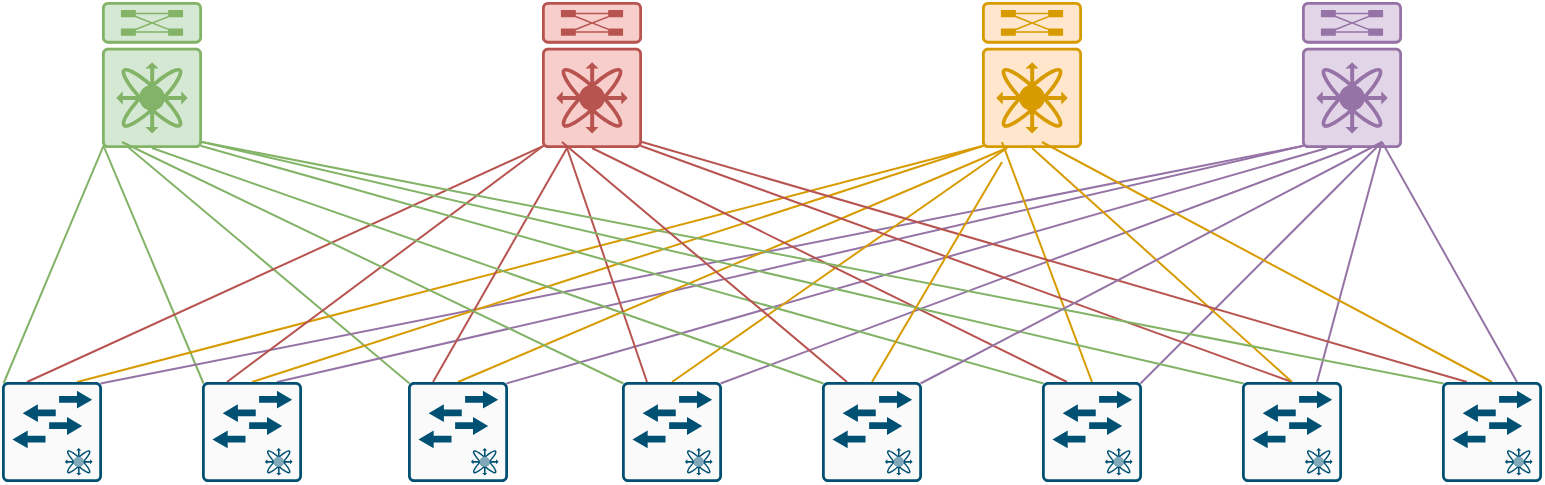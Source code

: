 <mxfile version="15.4.1" type="github">
  <diagram id="6a731a19-8d31-9384-78a2-239565b7b9f0" name="Page-1">
    <mxGraphModel dx="569" dy="336" grid="1" gridSize="10" guides="1" tooltips="1" connect="1" arrows="1" fold="1" page="1" pageScale="1" pageWidth="827" pageHeight="1169" background="none" math="0" shadow="0">
      <root>
        <mxCell id="0" />
        <mxCell id="1" parent="0" />
        <mxCell id="3kqQT6RWji3-RZDaB6ga-2262" value="" style="sketch=0;points=[[0.015,0.015,0],[0.985,0.015,0],[0.985,0.985,0],[0.015,0.985,0],[0.25,0,0],[0.5,0,0],[0.75,0,0],[1,0.25,0],[1,0.5,0],[1,0.75,0],[0.75,1,0],[0.5,1,0],[0.25,1,0],[0,0.75,0],[0,0.5,0],[0,0.25,0]];verticalLabelPosition=bottom;html=1;verticalAlign=top;aspect=fixed;align=center;pointerEvents=1;shape=mxgraph.cisco19.rect;prIcon=nexus_7k;fillColor=#f8cecc;strokeColor=#b85450;" vertex="1" parent="1">
          <mxGeometry x="290" y="230" width="50" height="73" as="geometry" />
        </mxCell>
        <mxCell id="3kqQT6RWji3-RZDaB6ga-2280" style="edgeStyle=none;rounded=0;orthogonalLoop=1;jettySize=auto;html=1;exitX=0.015;exitY=0.985;exitDx=0;exitDy=0;exitPerimeter=0;entryX=0.015;entryY=0.015;entryDx=0;entryDy=0;entryPerimeter=0;endArrow=none;endFill=0;fillColor=#d5e8d4;strokeColor=#82b366;" edge="1" parent="1" source="3kqQT6RWji3-RZDaB6ga-2263" target="3kqQT6RWji3-RZDaB6ga-2266">
          <mxGeometry relative="1" as="geometry" />
        </mxCell>
        <mxCell id="3kqQT6RWji3-RZDaB6ga-2281" style="edgeStyle=none;rounded=0;orthogonalLoop=1;jettySize=auto;html=1;exitX=0.015;exitY=0.985;exitDx=0;exitDy=0;exitPerimeter=0;entryX=0.015;entryY=0.015;entryDx=0;entryDy=0;entryPerimeter=0;endArrow=none;endFill=0;fillColor=#d5e8d4;strokeColor=#82b366;" edge="1" parent="1" source="3kqQT6RWji3-RZDaB6ga-2263" target="3kqQT6RWji3-RZDaB6ga-2271">
          <mxGeometry relative="1" as="geometry" />
        </mxCell>
        <mxCell id="3kqQT6RWji3-RZDaB6ga-2283" style="edgeStyle=none;rounded=0;orthogonalLoop=1;jettySize=auto;html=1;exitX=0.2;exitY=0.959;exitDx=0;exitDy=0;exitPerimeter=0;entryX=0.015;entryY=0.015;entryDx=0;entryDy=0;entryPerimeter=0;endArrow=none;endFill=0;fillColor=#d5e8d4;strokeColor=#82b366;" edge="1" parent="1" source="3kqQT6RWji3-RZDaB6ga-2263" target="3kqQT6RWji3-RZDaB6ga-2272">
          <mxGeometry relative="1" as="geometry" />
        </mxCell>
        <mxCell id="3kqQT6RWji3-RZDaB6ga-2263" value="" style="sketch=0;points=[[0.015,0.015,0],[0.985,0.015,0],[0.985,0.985,0],[0.015,0.985,0],[0.25,0,0],[0.5,0,0],[0.75,0,0],[1,0.25,0],[1,0.5,0],[1,0.75,0],[0.75,1,0],[0.5,1,0],[0.25,1,0],[0,0.75,0],[0,0.5,0],[0,0.25,0]];verticalLabelPosition=bottom;html=1;verticalAlign=top;aspect=fixed;align=center;pointerEvents=1;shape=mxgraph.cisco19.rect;prIcon=nexus_7k;fillColor=#d5e8d4;strokeColor=#82b366;" vertex="1" parent="1">
          <mxGeometry x="70" y="230" width="50" height="73" as="geometry" />
        </mxCell>
        <mxCell id="3kqQT6RWji3-RZDaB6ga-2264" value="" style="sketch=0;points=[[0.015,0.015,0],[0.985,0.015,0],[0.985,0.985,0],[0.015,0.985,0],[0.25,0,0],[0.5,0,0],[0.75,0,0],[1,0.25,0],[1,0.5,0],[1,0.75,0],[0.75,1,0],[0.5,1,0],[0.25,1,0],[0,0.75,0],[0,0.5,0],[0,0.25,0]];verticalLabelPosition=bottom;html=1;verticalAlign=top;aspect=fixed;align=center;pointerEvents=1;shape=mxgraph.cisco19.rect;prIcon=nexus_7k;fillColor=#ffe6cc;strokeColor=#d79b00;" vertex="1" parent="1">
          <mxGeometry x="510" y="230" width="50" height="73" as="geometry" />
        </mxCell>
        <mxCell id="3kqQT6RWji3-RZDaB6ga-2265" value="" style="sketch=0;points=[[0.015,0.015,0],[0.985,0.015,0],[0.985,0.985,0],[0.015,0.985,0],[0.25,0,0],[0.5,0,0],[0.75,0,0],[1,0.25,0],[1,0.5,0],[1,0.75,0],[0.75,1,0],[0.5,1,0],[0.25,1,0],[0,0.75,0],[0,0.5,0],[0,0.25,0]];verticalLabelPosition=bottom;html=1;verticalAlign=top;aspect=fixed;align=center;pointerEvents=1;shape=mxgraph.cisco19.rect;prIcon=nexus_7k;fillColor=#e1d5e7;strokeColor=#9673a6;" vertex="1" parent="1">
          <mxGeometry x="670" y="230" width="50" height="73" as="geometry" />
        </mxCell>
        <mxCell id="3kqQT6RWji3-RZDaB6ga-2289" style="edgeStyle=none;rounded=0;orthogonalLoop=1;jettySize=auto;html=1;exitX=0.25;exitY=0;exitDx=0;exitDy=0;exitPerimeter=0;entryX=0.015;entryY=0.985;entryDx=0;entryDy=0;entryPerimeter=0;endArrow=none;endFill=0;fillColor=#f8cecc;strokeColor=#b85450;" edge="1" parent="1" source="3kqQT6RWji3-RZDaB6ga-2266" target="3kqQT6RWji3-RZDaB6ga-2262">
          <mxGeometry relative="1" as="geometry" />
        </mxCell>
        <mxCell id="3kqQT6RWji3-RZDaB6ga-2290" style="edgeStyle=none;rounded=0;orthogonalLoop=1;jettySize=auto;html=1;exitX=0.75;exitY=0;exitDx=0;exitDy=0;exitPerimeter=0;entryX=0.015;entryY=0.985;entryDx=0;entryDy=0;entryPerimeter=0;endArrow=none;endFill=0;fillColor=#ffe6cc;strokeColor=#d79b00;" edge="1" parent="1" source="3kqQT6RWji3-RZDaB6ga-2266" target="3kqQT6RWji3-RZDaB6ga-2264">
          <mxGeometry relative="1" as="geometry" />
        </mxCell>
        <mxCell id="3kqQT6RWji3-RZDaB6ga-2291" style="edgeStyle=none;rounded=0;orthogonalLoop=1;jettySize=auto;html=1;exitX=0.985;exitY=0.015;exitDx=0;exitDy=0;exitPerimeter=0;entryX=0.015;entryY=0.985;entryDx=0;entryDy=0;entryPerimeter=0;endArrow=none;endFill=0;fillColor=#e1d5e7;strokeColor=#9673a6;" edge="1" parent="1" source="3kqQT6RWji3-RZDaB6ga-2266" target="3kqQT6RWji3-RZDaB6ga-2265">
          <mxGeometry relative="1" as="geometry" />
        </mxCell>
        <mxCell id="3kqQT6RWji3-RZDaB6ga-2266" value="" style="sketch=0;points=[[0.015,0.015,0],[0.985,0.015,0],[0.985,0.985,0],[0.015,0.985,0],[0.25,0,0],[0.5,0,0],[0.75,0,0],[1,0.25,0],[1,0.5,0],[1,0.75,0],[0.75,1,0],[0.5,1,0],[0.25,1,0],[0,0.75,0],[0,0.5,0],[0,0.25,0]];verticalLabelPosition=bottom;html=1;verticalAlign=top;aspect=fixed;align=center;pointerEvents=1;shape=mxgraph.cisco19.rect;prIcon=nexus_5k;fillColor=#FAFAFA;strokeColor=#005073;" vertex="1" parent="1">
          <mxGeometry x="20" y="420" width="50" height="50" as="geometry" />
        </mxCell>
        <mxCell id="3kqQT6RWji3-RZDaB6ga-2292" style="edgeStyle=none;rounded=0;orthogonalLoop=1;jettySize=auto;html=1;exitX=0.25;exitY=0;exitDx=0;exitDy=0;exitPerimeter=0;entryX=0.015;entryY=0.985;entryDx=0;entryDy=0;entryPerimeter=0;endArrow=none;endFill=0;fillColor=#f8cecc;strokeColor=#b85450;" edge="1" parent="1" source="3kqQT6RWji3-RZDaB6ga-2271" target="3kqQT6RWji3-RZDaB6ga-2262">
          <mxGeometry relative="1" as="geometry" />
        </mxCell>
        <mxCell id="3kqQT6RWji3-RZDaB6ga-2293" style="edgeStyle=none;rounded=0;orthogonalLoop=1;jettySize=auto;html=1;exitX=0.5;exitY=0;exitDx=0;exitDy=0;exitPerimeter=0;entryX=0.015;entryY=0.985;entryDx=0;entryDy=0;entryPerimeter=0;endArrow=none;endFill=0;fillColor=#ffe6cc;strokeColor=#d79b00;" edge="1" parent="1" source="3kqQT6RWji3-RZDaB6ga-2271" target="3kqQT6RWji3-RZDaB6ga-2264">
          <mxGeometry relative="1" as="geometry" />
        </mxCell>
        <mxCell id="3kqQT6RWji3-RZDaB6ga-2294" style="edgeStyle=none;rounded=0;orthogonalLoop=1;jettySize=auto;html=1;exitX=0.75;exitY=0;exitDx=0;exitDy=0;exitPerimeter=0;entryX=0.015;entryY=0.985;entryDx=0;entryDy=0;entryPerimeter=0;endArrow=none;endFill=0;fillColor=#e1d5e7;strokeColor=#9673a6;" edge="1" parent="1" source="3kqQT6RWji3-RZDaB6ga-2271" target="3kqQT6RWji3-RZDaB6ga-2265">
          <mxGeometry relative="1" as="geometry" />
        </mxCell>
        <mxCell id="3kqQT6RWji3-RZDaB6ga-2271" value="" style="sketch=0;points=[[0.015,0.015,0],[0.985,0.015,0],[0.985,0.985,0],[0.015,0.985,0],[0.25,0,0],[0.5,0,0],[0.75,0,0],[1,0.25,0],[1,0.5,0],[1,0.75,0],[0.75,1,0],[0.5,1,0],[0.25,1,0],[0,0.75,0],[0,0.5,0],[0,0.25,0]];verticalLabelPosition=bottom;html=1;verticalAlign=top;aspect=fixed;align=center;pointerEvents=1;shape=mxgraph.cisco19.rect;prIcon=nexus_5k;fillColor=#FAFAFA;strokeColor=#005073;" vertex="1" parent="1">
          <mxGeometry x="120" y="420" width="50" height="50" as="geometry" />
        </mxCell>
        <mxCell id="3kqQT6RWji3-RZDaB6ga-2295" style="edgeStyle=none;rounded=0;orthogonalLoop=1;jettySize=auto;html=1;exitX=0.25;exitY=0;exitDx=0;exitDy=0;exitPerimeter=0;entryX=0.25;entryY=1;entryDx=0;entryDy=0;entryPerimeter=0;endArrow=none;endFill=0;fillColor=#f8cecc;strokeColor=#b85450;" edge="1" parent="1" source="3kqQT6RWji3-RZDaB6ga-2272" target="3kqQT6RWji3-RZDaB6ga-2262">
          <mxGeometry relative="1" as="geometry" />
        </mxCell>
        <mxCell id="3kqQT6RWji3-RZDaB6ga-2301" style="edgeStyle=none;rounded=0;orthogonalLoop=1;jettySize=auto;html=1;exitX=0.5;exitY=0;exitDx=0;exitDy=0;exitPerimeter=0;entryX=0.25;entryY=1;entryDx=0;entryDy=0;entryPerimeter=0;endArrow=none;endFill=0;fillColor=#ffe6cc;strokeColor=#d79b00;" edge="1" parent="1" source="3kqQT6RWji3-RZDaB6ga-2272" target="3kqQT6RWji3-RZDaB6ga-2264">
          <mxGeometry relative="1" as="geometry" />
        </mxCell>
        <mxCell id="3kqQT6RWji3-RZDaB6ga-2302" style="edgeStyle=none;rounded=0;orthogonalLoop=1;jettySize=auto;html=1;exitX=0.985;exitY=0.015;exitDx=0;exitDy=0;exitPerimeter=0;entryX=0.25;entryY=1;entryDx=0;entryDy=0;entryPerimeter=0;endArrow=none;endFill=0;fillColor=#e1d5e7;strokeColor=#9673a6;" edge="1" parent="1" source="3kqQT6RWji3-RZDaB6ga-2272" target="3kqQT6RWji3-RZDaB6ga-2265">
          <mxGeometry relative="1" as="geometry" />
        </mxCell>
        <mxCell id="3kqQT6RWji3-RZDaB6ga-2272" value="" style="sketch=0;points=[[0.015,0.015,0],[0.985,0.015,0],[0.985,0.985,0],[0.015,0.985,0],[0.25,0,0],[0.5,0,0],[0.75,0,0],[1,0.25,0],[1,0.5,0],[1,0.75,0],[0.75,1,0],[0.5,1,0],[0.25,1,0],[0,0.75,0],[0,0.5,0],[0,0.25,0]];verticalLabelPosition=bottom;html=1;verticalAlign=top;aspect=fixed;align=center;pointerEvents=1;shape=mxgraph.cisco19.rect;prIcon=nexus_5k;fillColor=#FAFAFA;strokeColor=#005073;" vertex="1" parent="1">
          <mxGeometry x="223" y="420" width="50" height="50" as="geometry" />
        </mxCell>
        <mxCell id="3kqQT6RWji3-RZDaB6ga-2284" style="edgeStyle=none;rounded=0;orthogonalLoop=1;jettySize=auto;html=1;exitX=0.015;exitY=0.015;exitDx=0;exitDy=0;exitPerimeter=0;endArrow=none;endFill=0;fillColor=#d5e8d4;strokeColor=#82b366;" edge="1" parent="1" source="3kqQT6RWji3-RZDaB6ga-2273">
          <mxGeometry relative="1" as="geometry">
            <mxPoint x="80" y="300" as="targetPoint" />
          </mxGeometry>
        </mxCell>
        <mxCell id="3kqQT6RWji3-RZDaB6ga-2296" style="edgeStyle=none;rounded=0;orthogonalLoop=1;jettySize=auto;html=1;exitX=0.25;exitY=0;exitDx=0;exitDy=0;exitPerimeter=0;endArrow=none;endFill=0;entryX=0.25;entryY=1;entryDx=0;entryDy=0;entryPerimeter=0;fillColor=#f8cecc;strokeColor=#b85450;" edge="1" parent="1" source="3kqQT6RWji3-RZDaB6ga-2273" target="3kqQT6RWji3-RZDaB6ga-2262">
          <mxGeometry relative="1" as="geometry">
            <mxPoint x="310" y="310" as="targetPoint" />
          </mxGeometry>
        </mxCell>
        <mxCell id="3kqQT6RWji3-RZDaB6ga-2303" style="edgeStyle=none;rounded=0;orthogonalLoop=1;jettySize=auto;html=1;exitX=0.5;exitY=0;exitDx=0;exitDy=0;exitPerimeter=0;entryX=0.25;entryY=1;entryDx=0;entryDy=0;entryPerimeter=0;endArrow=none;endFill=0;fillColor=#ffe6cc;strokeColor=#d79b00;" edge="1" parent="1" source="3kqQT6RWji3-RZDaB6ga-2273" target="3kqQT6RWji3-RZDaB6ga-2264">
          <mxGeometry relative="1" as="geometry" />
        </mxCell>
        <mxCell id="3kqQT6RWji3-RZDaB6ga-2308" style="edgeStyle=none;rounded=0;orthogonalLoop=1;jettySize=auto;html=1;exitX=0.985;exitY=0.015;exitDx=0;exitDy=0;exitPerimeter=0;entryX=0.5;entryY=1;entryDx=0;entryDy=0;entryPerimeter=0;endArrow=none;endFill=0;fillColor=#e1d5e7;strokeColor=#9673a6;" edge="1" parent="1" source="3kqQT6RWji3-RZDaB6ga-2273" target="3kqQT6RWji3-RZDaB6ga-2265">
          <mxGeometry relative="1" as="geometry" />
        </mxCell>
        <mxCell id="3kqQT6RWji3-RZDaB6ga-2273" value="" style="sketch=0;points=[[0.015,0.015,0],[0.985,0.015,0],[0.985,0.985,0],[0.015,0.985,0],[0.25,0,0],[0.5,0,0],[0.75,0,0],[1,0.25,0],[1,0.5,0],[1,0.75,0],[0.75,1,0],[0.5,1,0],[0.25,1,0],[0,0.75,0],[0,0.5,0],[0,0.25,0]];verticalLabelPosition=bottom;html=1;verticalAlign=top;aspect=fixed;align=center;pointerEvents=1;shape=mxgraph.cisco19.rect;prIcon=nexus_5k;fillColor=#FAFAFA;strokeColor=#005073;" vertex="1" parent="1">
          <mxGeometry x="330" y="420" width="50" height="50" as="geometry" />
        </mxCell>
        <mxCell id="3kqQT6RWji3-RZDaB6ga-2286" style="edgeStyle=none;rounded=0;orthogonalLoop=1;jettySize=auto;html=1;exitX=0.015;exitY=0.015;exitDx=0;exitDy=0;exitPerimeter=0;entryX=0.985;entryY=0.985;entryDx=0;entryDy=0;entryPerimeter=0;endArrow=none;endFill=0;fillColor=#d5e8d4;strokeColor=#82b366;" edge="1" parent="1" source="3kqQT6RWji3-RZDaB6ga-2274" target="3kqQT6RWji3-RZDaB6ga-2263">
          <mxGeometry relative="1" as="geometry" />
        </mxCell>
        <mxCell id="3kqQT6RWji3-RZDaB6ga-2298" style="edgeStyle=none;rounded=0;orthogonalLoop=1;jettySize=auto;html=1;exitX=0.25;exitY=0;exitDx=0;exitDy=0;exitPerimeter=0;entryX=0.5;entryY=1;entryDx=0;entryDy=0;entryPerimeter=0;endArrow=none;endFill=0;fillColor=#f8cecc;strokeColor=#b85450;" edge="1" parent="1" source="3kqQT6RWji3-RZDaB6ga-2274" target="3kqQT6RWji3-RZDaB6ga-2262">
          <mxGeometry relative="1" as="geometry" />
        </mxCell>
        <mxCell id="3kqQT6RWji3-RZDaB6ga-2305" style="edgeStyle=none;rounded=0;orthogonalLoop=1;jettySize=auto;html=1;exitX=0.5;exitY=0;exitDx=0;exitDy=0;exitPerimeter=0;endArrow=none;endFill=0;fillColor=#ffe6cc;strokeColor=#d79b00;" edge="1" parent="1" source="3kqQT6RWji3-RZDaB6ga-2274">
          <mxGeometry relative="1" as="geometry">
            <mxPoint x="520" y="300" as="targetPoint" />
          </mxGeometry>
        </mxCell>
        <mxCell id="3kqQT6RWji3-RZDaB6ga-2310" style="edgeStyle=none;rounded=0;orthogonalLoop=1;jettySize=auto;html=1;exitX=0.985;exitY=0.015;exitDx=0;exitDy=0;exitPerimeter=0;endArrow=none;endFill=0;fillColor=#e1d5e7;strokeColor=#9673a6;" edge="1" parent="1" source="3kqQT6RWji3-RZDaB6ga-2274">
          <mxGeometry relative="1" as="geometry">
            <mxPoint x="710" y="300" as="targetPoint" />
          </mxGeometry>
        </mxCell>
        <mxCell id="3kqQT6RWji3-RZDaB6ga-2274" value="" style="sketch=0;points=[[0.015,0.015,0],[0.985,0.015,0],[0.985,0.985,0],[0.015,0.985,0],[0.25,0,0],[0.5,0,0],[0.75,0,0],[1,0.25,0],[1,0.5,0],[1,0.75,0],[0.75,1,0],[0.5,1,0],[0.25,1,0],[0,0.75,0],[0,0.5,0],[0,0.25,0]];verticalLabelPosition=bottom;html=1;verticalAlign=top;aspect=fixed;align=center;pointerEvents=1;shape=mxgraph.cisco19.rect;prIcon=nexus_5k;fillColor=#FAFAFA;strokeColor=#005073;" vertex="1" parent="1">
          <mxGeometry x="540" y="420" width="50" height="50" as="geometry" />
        </mxCell>
        <mxCell id="3kqQT6RWji3-RZDaB6ga-2287" style="edgeStyle=none;rounded=0;orthogonalLoop=1;jettySize=auto;html=1;exitX=0.015;exitY=0.015;exitDx=0;exitDy=0;exitPerimeter=0;endArrow=none;endFill=0;fillColor=#d5e8d4;strokeColor=#82b366;" edge="1" parent="1" source="3kqQT6RWji3-RZDaB6ga-2275">
          <mxGeometry relative="1" as="geometry">
            <mxPoint x="120" y="300" as="targetPoint" />
          </mxGeometry>
        </mxCell>
        <mxCell id="3kqQT6RWji3-RZDaB6ga-2299" style="edgeStyle=none;rounded=0;orthogonalLoop=1;jettySize=auto;html=1;exitX=0.5;exitY=0;exitDx=0;exitDy=0;exitPerimeter=0;entryX=0.985;entryY=0.985;entryDx=0;entryDy=0;entryPerimeter=0;endArrow=none;endFill=0;fillColor=#f8cecc;strokeColor=#b85450;" edge="1" parent="1" source="3kqQT6RWji3-RZDaB6ga-2275" target="3kqQT6RWji3-RZDaB6ga-2262">
          <mxGeometry relative="1" as="geometry" />
        </mxCell>
        <mxCell id="3kqQT6RWji3-RZDaB6ga-2306" style="edgeStyle=none;rounded=0;orthogonalLoop=1;jettySize=auto;html=1;exitX=0.5;exitY=0;exitDx=0;exitDy=0;exitPerimeter=0;entryX=0.5;entryY=1;entryDx=0;entryDy=0;entryPerimeter=0;endArrow=none;endFill=0;fillColor=#ffe6cc;strokeColor=#d79b00;" edge="1" parent="1" source="3kqQT6RWji3-RZDaB6ga-2275" target="3kqQT6RWji3-RZDaB6ga-2264">
          <mxGeometry relative="1" as="geometry" />
        </mxCell>
        <mxCell id="3kqQT6RWji3-RZDaB6ga-2311" style="edgeStyle=none;rounded=0;orthogonalLoop=1;jettySize=auto;html=1;exitX=0.75;exitY=0;exitDx=0;exitDy=0;exitPerimeter=0;endArrow=none;endFill=0;fillColor=#e1d5e7;strokeColor=#9673a6;" edge="1" parent="1" source="3kqQT6RWji3-RZDaB6ga-2275">
          <mxGeometry relative="1" as="geometry">
            <mxPoint x="710" y="300" as="targetPoint" />
          </mxGeometry>
        </mxCell>
        <mxCell id="3kqQT6RWji3-RZDaB6ga-2275" value="" style="sketch=0;points=[[0.015,0.015,0],[0.985,0.015,0],[0.985,0.985,0],[0.015,0.985,0],[0.25,0,0],[0.5,0,0],[0.75,0,0],[1,0.25,0],[1,0.5,0],[1,0.75,0],[0.75,1,0],[0.5,1,0],[0.25,1,0],[0,0.75,0],[0,0.5,0],[0,0.25,0]];verticalLabelPosition=bottom;html=1;verticalAlign=top;aspect=fixed;align=center;pointerEvents=1;shape=mxgraph.cisco19.rect;prIcon=nexus_5k;fillColor=#FAFAFA;strokeColor=#005073;" vertex="1" parent="1">
          <mxGeometry x="640" y="420" width="50" height="50" as="geometry" />
        </mxCell>
        <mxCell id="3kqQT6RWji3-RZDaB6ga-2288" style="edgeStyle=none;rounded=0;orthogonalLoop=1;jettySize=auto;html=1;exitX=0.015;exitY=0.015;exitDx=0;exitDy=0;exitPerimeter=0;endArrow=none;endFill=0;fillColor=#d5e8d4;strokeColor=#82b366;" edge="1" parent="1" source="3kqQT6RWji3-RZDaB6ga-2276">
          <mxGeometry relative="1" as="geometry">
            <mxPoint x="120" y="300" as="targetPoint" />
          </mxGeometry>
        </mxCell>
        <mxCell id="3kqQT6RWji3-RZDaB6ga-2300" style="edgeStyle=none;rounded=0;orthogonalLoop=1;jettySize=auto;html=1;exitX=0.25;exitY=0;exitDx=0;exitDy=0;exitPerimeter=0;endArrow=none;endFill=0;fillColor=#f8cecc;strokeColor=#b85450;" edge="1" parent="1" source="3kqQT6RWji3-RZDaB6ga-2276">
          <mxGeometry relative="1" as="geometry">
            <mxPoint x="340" y="300" as="targetPoint" />
          </mxGeometry>
        </mxCell>
        <mxCell id="3kqQT6RWji3-RZDaB6ga-2307" style="edgeStyle=none;rounded=0;orthogonalLoop=1;jettySize=auto;html=1;exitX=0.5;exitY=0;exitDx=0;exitDy=0;exitPerimeter=0;endArrow=none;endFill=0;fillColor=#ffe6cc;strokeColor=#d79b00;" edge="1" parent="1" source="3kqQT6RWji3-RZDaB6ga-2276">
          <mxGeometry relative="1" as="geometry">
            <mxPoint x="540" y="300" as="targetPoint" />
          </mxGeometry>
        </mxCell>
        <mxCell id="3kqQT6RWji3-RZDaB6ga-2312" style="edgeStyle=none;rounded=0;orthogonalLoop=1;jettySize=auto;html=1;exitX=0.75;exitY=0;exitDx=0;exitDy=0;exitPerimeter=0;endArrow=none;endFill=0;fillColor=#e1d5e7;strokeColor=#9673a6;" edge="1" parent="1" source="3kqQT6RWji3-RZDaB6ga-2276">
          <mxGeometry relative="1" as="geometry">
            <mxPoint x="710" y="300" as="targetPoint" />
          </mxGeometry>
        </mxCell>
        <mxCell id="3kqQT6RWji3-RZDaB6ga-2276" value="" style="sketch=0;points=[[0.015,0.015,0],[0.985,0.015,0],[0.985,0.985,0],[0.015,0.985,0],[0.25,0,0],[0.5,0,0],[0.75,0,0],[1,0.25,0],[1,0.5,0],[1,0.75,0],[0.75,1,0],[0.5,1,0],[0.25,1,0],[0,0.75,0],[0,0.5,0],[0,0.25,0]];verticalLabelPosition=bottom;html=1;verticalAlign=top;aspect=fixed;align=center;pointerEvents=1;shape=mxgraph.cisco19.rect;prIcon=nexus_5k;fillColor=#FAFAFA;strokeColor=#005073;" vertex="1" parent="1">
          <mxGeometry x="740" y="420" width="50" height="50" as="geometry" />
        </mxCell>
        <mxCell id="3kqQT6RWji3-RZDaB6ga-2285" style="edgeStyle=none;rounded=0;orthogonalLoop=1;jettySize=auto;html=1;exitX=0.015;exitY=0.015;exitDx=0;exitDy=0;exitPerimeter=0;entryX=0.5;entryY=1;entryDx=0;entryDy=0;entryPerimeter=0;endArrow=none;endFill=0;fillColor=#d5e8d4;strokeColor=#82b366;" edge="1" parent="1" source="3kqQT6RWji3-RZDaB6ga-2277" target="3kqQT6RWji3-RZDaB6ga-2263">
          <mxGeometry relative="1" as="geometry" />
        </mxCell>
        <mxCell id="3kqQT6RWji3-RZDaB6ga-2297" style="edgeStyle=none;rounded=0;orthogonalLoop=1;jettySize=auto;html=1;exitX=0.25;exitY=0;exitDx=0;exitDy=0;exitPerimeter=0;endArrow=none;endFill=0;fillColor=#f8cecc;strokeColor=#b85450;" edge="1" parent="1" source="3kqQT6RWji3-RZDaB6ga-2277">
          <mxGeometry relative="1" as="geometry">
            <mxPoint x="300" y="300" as="targetPoint" />
          </mxGeometry>
        </mxCell>
        <mxCell id="3kqQT6RWji3-RZDaB6ga-2304" style="edgeStyle=none;rounded=0;orthogonalLoop=1;jettySize=auto;html=1;exitX=0.5;exitY=0;exitDx=0;exitDy=0;exitPerimeter=0;endArrow=none;endFill=0;fillColor=#ffe6cc;strokeColor=#d79b00;" edge="1" parent="1" source="3kqQT6RWji3-RZDaB6ga-2277">
          <mxGeometry relative="1" as="geometry">
            <mxPoint x="520" y="310" as="targetPoint" />
          </mxGeometry>
        </mxCell>
        <mxCell id="3kqQT6RWji3-RZDaB6ga-2309" style="edgeStyle=none;rounded=0;orthogonalLoop=1;jettySize=auto;html=1;exitX=0.985;exitY=0.015;exitDx=0;exitDy=0;exitPerimeter=0;endArrow=none;endFill=0;fillColor=#e1d5e7;strokeColor=#9673a6;" edge="1" parent="1" source="3kqQT6RWji3-RZDaB6ga-2277">
          <mxGeometry relative="1" as="geometry">
            <mxPoint x="710" y="300" as="targetPoint" />
          </mxGeometry>
        </mxCell>
        <mxCell id="3kqQT6RWji3-RZDaB6ga-2277" value="" style="sketch=0;points=[[0.015,0.015,0],[0.985,0.015,0],[0.985,0.985,0],[0.015,0.985,0],[0.25,0,0],[0.5,0,0],[0.75,0,0],[1,0.25,0],[1,0.5,0],[1,0.75,0],[0.75,1,0],[0.5,1,0],[0.25,1,0],[0,0.75,0],[0,0.5,0],[0,0.25,0]];verticalLabelPosition=bottom;html=1;verticalAlign=top;aspect=fixed;align=center;pointerEvents=1;shape=mxgraph.cisco19.rect;prIcon=nexus_5k;fillColor=#FAFAFA;strokeColor=#005073;" vertex="1" parent="1">
          <mxGeometry x="430" y="420" width="50" height="50" as="geometry" />
        </mxCell>
      </root>
    </mxGraphModel>
  </diagram>
</mxfile>
